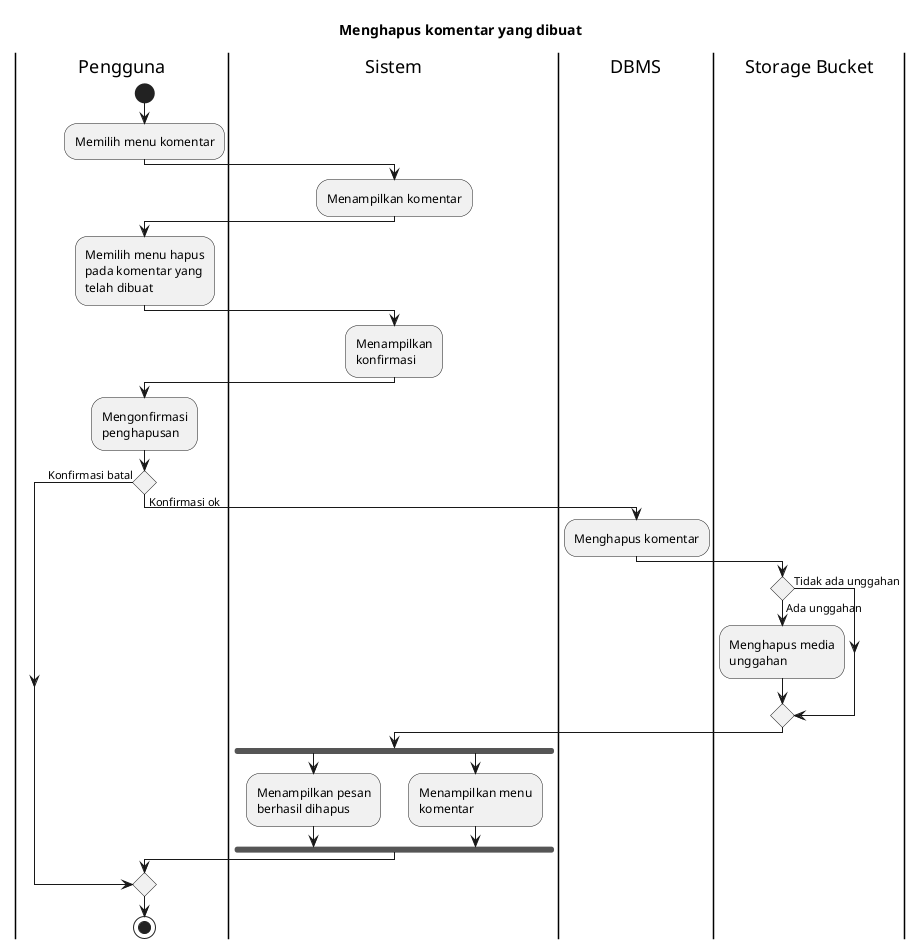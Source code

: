 @startuml UC-MAP-014 - Menghapus komentar yang dibuat 
skinparam wrapWidth 140

title Menghapus komentar yang dibuat
 
|Pengguna|
start
:Memilih menu komentar;

|Sistem|
:Menampilkan komentar;

|Pengguna|
:Memilih menu hapus pada komentar yang telah dibuat;

|Sistem|
:Menampilkan konfirmasi;

|Pengguna|
:Mengonfirmasi penghapusan;

if () then (Konfirmasi ok)
  |DBMS|
  :Menghapus komentar;

  |Storage Bucket|
  if () then (Tidak ada unggahan)
  else (Ada unggahan)
  :Menghapus media unggahan;
  endif

  |Sistem|
  fork
    :Menampilkan pesan berhasil dihapus;
  fork again
    :Menampilkan menu komentar;
  endfork 
else (Konfirmasi batal)
endif

|Pengguna|
stop

@enduml